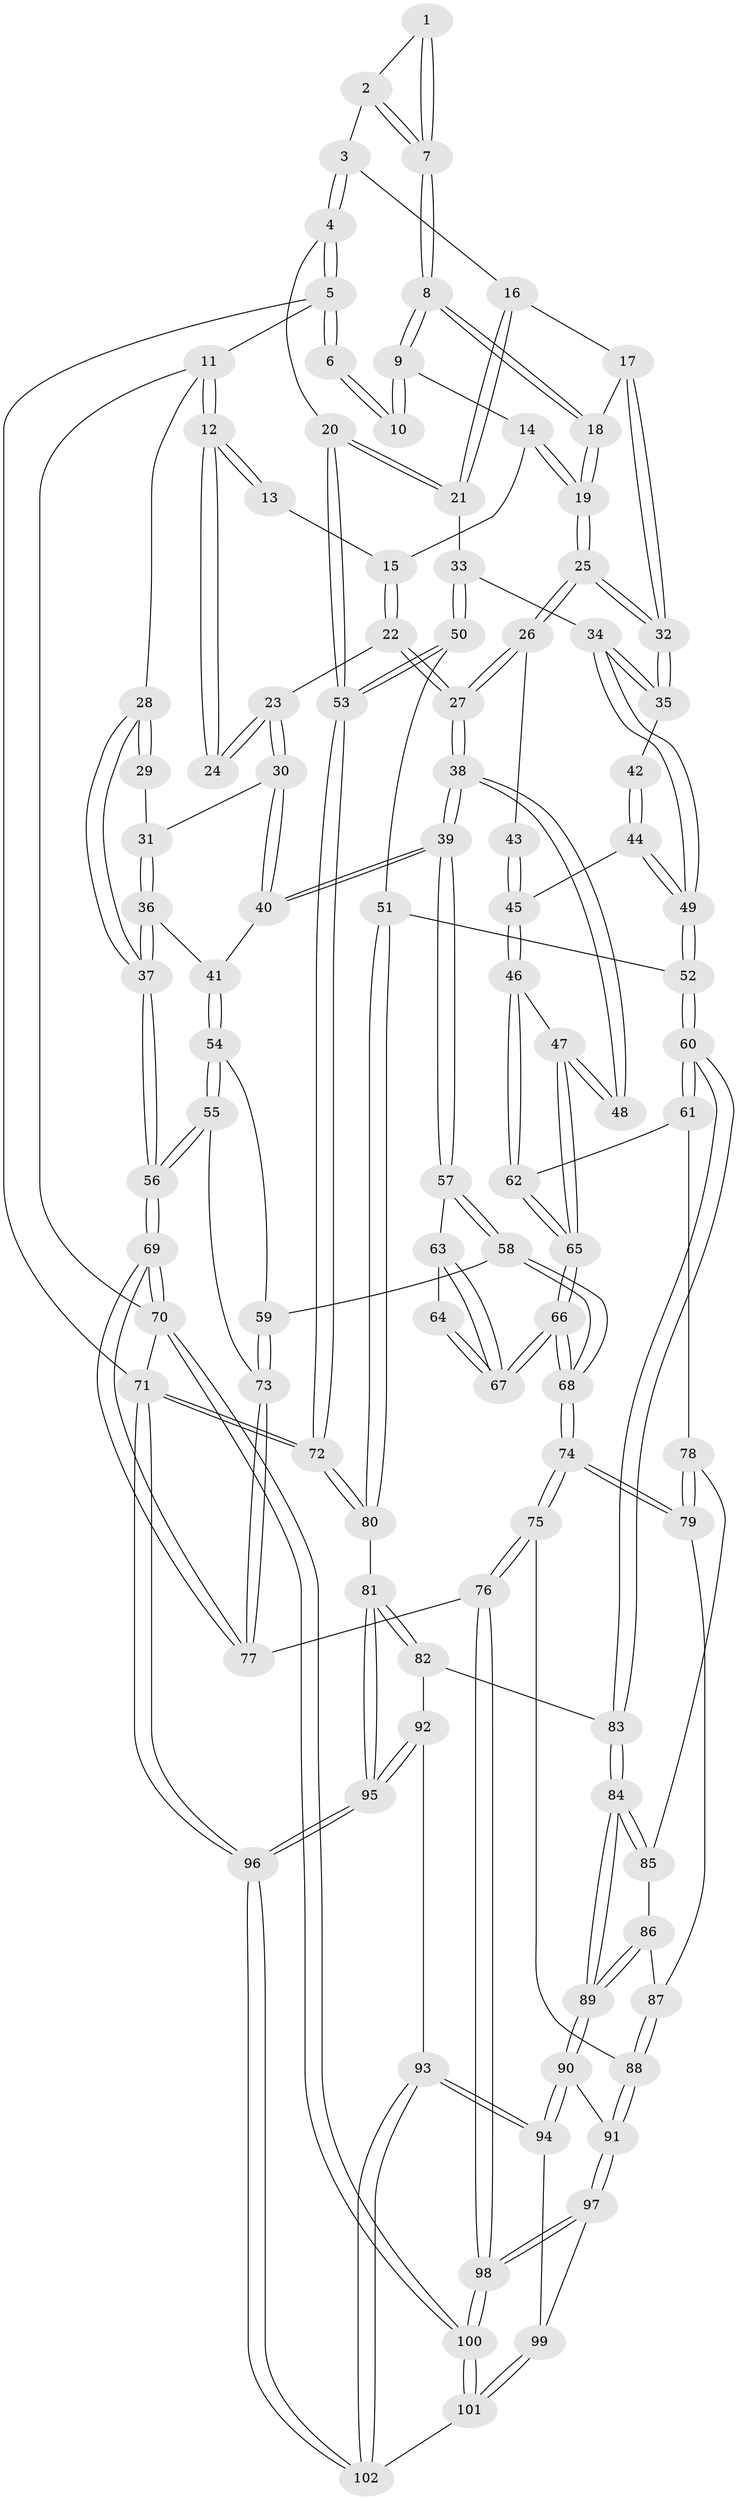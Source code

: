 // Generated by graph-tools (version 1.1) at 2025/11/02/27/25 16:11:51]
// undirected, 102 vertices, 252 edges
graph export_dot {
graph [start="1"]
  node [color=gray90,style=filled];
  1 [pos="+0.7829479829741552+0"];
  2 [pos="+0.8577939999899384+0.09245205411959014"];
  3 [pos="+0.9267510362920637+0.09728505615709536"];
  4 [pos="+1+0"];
  5 [pos="+1+0"];
  6 [pos="+0.7736454078722834+0"];
  7 [pos="+0.7544859984492732+0.1432377297055374"];
  8 [pos="+0.7278344439001515+0.17018752815500254"];
  9 [pos="+0.513254458554491+0"];
  10 [pos="+0.5097387867707234+0"];
  11 [pos="+0+0"];
  12 [pos="+0+0"];
  13 [pos="+0.14483265642809565+0"];
  14 [pos="+0.4747817899021414+0.05790857896397086"];
  15 [pos="+0.2573097100110388+0.14601497818604633"];
  16 [pos="+0.9197603806594267+0.18737164254650002"];
  17 [pos="+0.752954482748452+0.22408663103451568"];
  18 [pos="+0.7266055460595916+0.17653585393160307"];
  19 [pos="+0.4964067564749832+0.24187798744659297"];
  20 [pos="+1+0.3300675566369008"];
  21 [pos="+0.993960748312429+0.34245240632647056"];
  22 [pos="+0.24780847293390856+0.2289999188079941"];
  23 [pos="+0.2411239444138411+0.23240216379431478"];
  24 [pos="+0.11112933771263356+0.18933151572913012"];
  25 [pos="+0.47107158089517204+0.28904110478169137"];
  26 [pos="+0.4577740132527144+0.3081942388019694"];
  27 [pos="+0.4512967035335737+0.3114487577286626"];
  28 [pos="+0+0.2808792632796545"];
  29 [pos="+0.038632597092172316+0.2624395186633268"];
  30 [pos="+0.19693912201841693+0.30586656787022004"];
  31 [pos="+0.08680944104956007+0.3125180299938341"];
  32 [pos="+0.7860919062846851+0.33404241487184894"];
  33 [pos="+0.9125859276687507+0.3743068573938401"];
  34 [pos="+0.8049982801406559+0.36472302049989774"];
  35 [pos="+0.7955177470768419+0.3545402529192673"];
  36 [pos="+0.02809254106152041+0.42445934001071794"];
  37 [pos="+0+0.40295555319153564"];
  38 [pos="+0.4277183112675602+0.371438515481321"];
  39 [pos="+0.20489888714539115+0.4383376535388904"];
  40 [pos="+0.18591258616994616+0.4124062252503949"];
  41 [pos="+0.04281767718212532+0.4314219209890802"];
  42 [pos="+0.6668959436593773+0.37839378818939295"];
  43 [pos="+0.5357363753616644+0.3657060776082955"];
  44 [pos="+0.6244367269033755+0.46996157638901814"];
  45 [pos="+0.5985831673022387+0.4699763375628237"];
  46 [pos="+0.5488759952870997+0.5736268114652749"];
  47 [pos="+0.438647584510402+0.46283050378335217"];
  48 [pos="+0.4249731061693334+0.3985610591302177"];
  49 [pos="+0.7430825337792302+0.5029975210867993"];
  50 [pos="+0.9270431952447545+0.5760132915003162"];
  51 [pos="+0.8991500974996588+0.6088577544437338"];
  52 [pos="+0.7442574490008467+0.5494566798643798"];
  53 [pos="+1+0.5618039689975747"];
  54 [pos="+0.08197595325680505+0.5303803763334659"];
  55 [pos="+0+0.5899677290825392"];
  56 [pos="+0+0.6237685106777874"];
  57 [pos="+0.21234015176513013+0.47547505383411465"];
  58 [pos="+0.17098315094065333+0.542261905615414"];
  59 [pos="+0.13976376666040874+0.57077520770665"];
  60 [pos="+0.6745160668422426+0.6450977930509869"];
  61 [pos="+0.5720035467042723+0.6049016372548602"];
  62 [pos="+0.5495968463904118+0.5770827054296522"];
  63 [pos="+0.22262561694152236+0.4810014213323465"];
  64 [pos="+0.3242360110667954+0.48635356456945317"];
  65 [pos="+0.3550902409855019+0.638083329321128"];
  66 [pos="+0.3443174837483763+0.6481158474538269"];
  67 [pos="+0.3323145686475238+0.6194800203323144"];
  68 [pos="+0.3442748690143423+0.6482345861953993"];
  69 [pos="+0+0.8265647797174105"];
  70 [pos="+0+1"];
  71 [pos="+1+1"];
  72 [pos="+1+1"];
  73 [pos="+0.13458039307840955+0.6334709553467652"];
  74 [pos="+0.3433526928438499+0.6529024288555039"];
  75 [pos="+0.3153439830548718+0.6961643054297205"];
  76 [pos="+0.17255152686060118+0.7971800031090985"];
  77 [pos="+0.17123189884816223+0.7966245791943225"];
  78 [pos="+0.5217074654025536+0.6740124941610688"];
  79 [pos="+0.42900537996322874+0.682797928853426"];
  80 [pos="+0.9030727866548409+0.6982962717017528"];
  81 [pos="+0.7562099815264639+0.7337372643826509"];
  82 [pos="+0.6884307032005593+0.6906751413375601"];
  83 [pos="+0.6842610922751421+0.6846989740582844"];
  84 [pos="+0.5505712719103147+0.7658985740256957"];
  85 [pos="+0.5222398092261138+0.6970206908187542"];
  86 [pos="+0.4751728810903528+0.7339221126116025"];
  87 [pos="+0.46518987735206063+0.7255566552030762"];
  88 [pos="+0.4149321848821725+0.782874094576858"];
  89 [pos="+0.5110317298472985+0.8448735342696655"];
  90 [pos="+0.5088801995056257+0.8539748171822766"];
  91 [pos="+0.4677927196395998+0.8373965347277428"];
  92 [pos="+0.6588072955240879+0.7807410607304669"];
  93 [pos="+0.5558373301501829+0.9232179109935063"];
  94 [pos="+0.5271132086589126+0.8903415681243012"];
  95 [pos="+0.8055973636193203+1"];
  96 [pos="+0.8605840186343328+1"];
  97 [pos="+0.2593069763398512+0.8822641229666118"];
  98 [pos="+0.2092335783634404+0.8726751446580132"];
  99 [pos="+0.36218585679000825+0.934261574702073"];
  100 [pos="+0.19013264256002949+1"];
  101 [pos="+0.4859969875859284+1"];
  102 [pos="+0.6798267610856292+1"];
  1 -- 2;
  1 -- 7;
  1 -- 7;
  2 -- 3;
  2 -- 7;
  2 -- 7;
  3 -- 4;
  3 -- 4;
  3 -- 16;
  4 -- 5;
  4 -- 5;
  4 -- 20;
  5 -- 6;
  5 -- 6;
  5 -- 11;
  5 -- 71;
  6 -- 10;
  6 -- 10;
  7 -- 8;
  7 -- 8;
  8 -- 9;
  8 -- 9;
  8 -- 18;
  8 -- 18;
  9 -- 10;
  9 -- 10;
  9 -- 14;
  11 -- 12;
  11 -- 12;
  11 -- 28;
  11 -- 70;
  12 -- 13;
  12 -- 13;
  12 -- 24;
  12 -- 24;
  13 -- 15;
  14 -- 15;
  14 -- 19;
  14 -- 19;
  15 -- 22;
  15 -- 22;
  16 -- 17;
  16 -- 21;
  16 -- 21;
  17 -- 18;
  17 -- 32;
  17 -- 32;
  18 -- 19;
  18 -- 19;
  19 -- 25;
  19 -- 25;
  20 -- 21;
  20 -- 21;
  20 -- 53;
  20 -- 53;
  21 -- 33;
  22 -- 23;
  22 -- 27;
  22 -- 27;
  23 -- 24;
  23 -- 24;
  23 -- 30;
  23 -- 30;
  25 -- 26;
  25 -- 26;
  25 -- 32;
  25 -- 32;
  26 -- 27;
  26 -- 27;
  26 -- 43;
  27 -- 38;
  27 -- 38;
  28 -- 29;
  28 -- 29;
  28 -- 37;
  28 -- 37;
  29 -- 31;
  30 -- 31;
  30 -- 40;
  30 -- 40;
  31 -- 36;
  31 -- 36;
  32 -- 35;
  32 -- 35;
  33 -- 34;
  33 -- 50;
  33 -- 50;
  34 -- 35;
  34 -- 35;
  34 -- 49;
  34 -- 49;
  35 -- 42;
  36 -- 37;
  36 -- 37;
  36 -- 41;
  37 -- 56;
  37 -- 56;
  38 -- 39;
  38 -- 39;
  38 -- 48;
  38 -- 48;
  39 -- 40;
  39 -- 40;
  39 -- 57;
  39 -- 57;
  40 -- 41;
  41 -- 54;
  41 -- 54;
  42 -- 44;
  42 -- 44;
  43 -- 45;
  43 -- 45;
  44 -- 45;
  44 -- 49;
  44 -- 49;
  45 -- 46;
  45 -- 46;
  46 -- 47;
  46 -- 62;
  46 -- 62;
  47 -- 48;
  47 -- 48;
  47 -- 65;
  47 -- 65;
  49 -- 52;
  49 -- 52;
  50 -- 51;
  50 -- 53;
  50 -- 53;
  51 -- 52;
  51 -- 80;
  51 -- 80;
  52 -- 60;
  52 -- 60;
  53 -- 72;
  53 -- 72;
  54 -- 55;
  54 -- 55;
  54 -- 59;
  55 -- 56;
  55 -- 56;
  55 -- 73;
  56 -- 69;
  56 -- 69;
  57 -- 58;
  57 -- 58;
  57 -- 63;
  58 -- 59;
  58 -- 68;
  58 -- 68;
  59 -- 73;
  59 -- 73;
  60 -- 61;
  60 -- 61;
  60 -- 83;
  60 -- 83;
  61 -- 62;
  61 -- 78;
  62 -- 65;
  62 -- 65;
  63 -- 64;
  63 -- 67;
  63 -- 67;
  64 -- 67;
  64 -- 67;
  65 -- 66;
  65 -- 66;
  66 -- 67;
  66 -- 67;
  66 -- 68;
  66 -- 68;
  68 -- 74;
  68 -- 74;
  69 -- 70;
  69 -- 70;
  69 -- 77;
  69 -- 77;
  70 -- 100;
  70 -- 100;
  70 -- 71;
  71 -- 72;
  71 -- 72;
  71 -- 96;
  71 -- 96;
  72 -- 80;
  72 -- 80;
  73 -- 77;
  73 -- 77;
  74 -- 75;
  74 -- 75;
  74 -- 79;
  74 -- 79;
  75 -- 76;
  75 -- 76;
  75 -- 88;
  76 -- 77;
  76 -- 98;
  76 -- 98;
  78 -- 79;
  78 -- 79;
  78 -- 85;
  79 -- 87;
  80 -- 81;
  81 -- 82;
  81 -- 82;
  81 -- 95;
  81 -- 95;
  82 -- 83;
  82 -- 92;
  83 -- 84;
  83 -- 84;
  84 -- 85;
  84 -- 85;
  84 -- 89;
  84 -- 89;
  85 -- 86;
  86 -- 87;
  86 -- 89;
  86 -- 89;
  87 -- 88;
  87 -- 88;
  88 -- 91;
  88 -- 91;
  89 -- 90;
  89 -- 90;
  90 -- 91;
  90 -- 94;
  90 -- 94;
  91 -- 97;
  91 -- 97;
  92 -- 93;
  92 -- 95;
  92 -- 95;
  93 -- 94;
  93 -- 94;
  93 -- 102;
  93 -- 102;
  94 -- 99;
  95 -- 96;
  95 -- 96;
  96 -- 102;
  96 -- 102;
  97 -- 98;
  97 -- 98;
  97 -- 99;
  98 -- 100;
  98 -- 100;
  99 -- 101;
  99 -- 101;
  100 -- 101;
  100 -- 101;
  101 -- 102;
}
